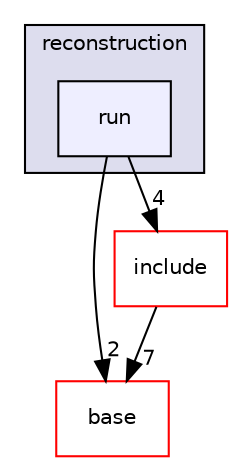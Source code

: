 digraph "/home/travis/build/AliceO2Group/AliceO2/Detectors/TPC/reconstruction/run" {
  bgcolor=transparent;
  compound=true
  node [ fontsize="10", fontname="Helvetica"];
  edge [ labelfontsize="10", labelfontname="Helvetica"];
  subgraph clusterdir_a5de047958dd458e809773c6ffaa8478 {
    graph [ bgcolor="#ddddee", pencolor="black", label="reconstruction" fontname="Helvetica", fontsize="10", URL="dir_a5de047958dd458e809773c6ffaa8478.html"]
  dir_f9c1a6d4eb662f0614520771b81d0fc2 [shape=box, label="run", style="filled", fillcolor="#eeeeff", pencolor="black", URL="dir_f9c1a6d4eb662f0614520771b81d0fc2.html"];
  }
  dir_677b030cc750909e4cd27413873678d8 [shape=box label="base" color="red" URL="dir_677b030cc750909e4cd27413873678d8.html"];
  dir_396d171119822f66a36fe1ebf998d1a3 [shape=box label="include" color="red" URL="dir_396d171119822f66a36fe1ebf998d1a3.html"];
  dir_f9c1a6d4eb662f0614520771b81d0fc2->dir_677b030cc750909e4cd27413873678d8 [headlabel="2", labeldistance=1.5 headhref="dir_000366_000231.html"];
  dir_f9c1a6d4eb662f0614520771b81d0fc2->dir_396d171119822f66a36fe1ebf998d1a3 [headlabel="4", labeldistance=1.5 headhref="dir_000366_000280.html"];
  dir_396d171119822f66a36fe1ebf998d1a3->dir_677b030cc750909e4cd27413873678d8 [headlabel="7", labeldistance=1.5 headhref="dir_000280_000231.html"];
}
